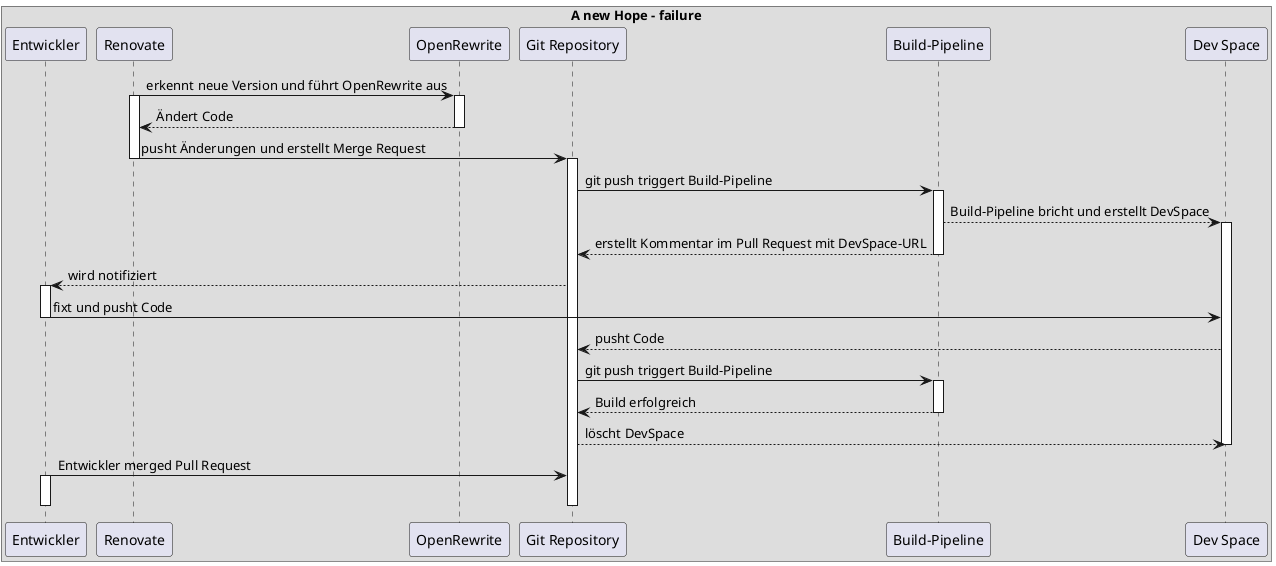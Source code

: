 @startuml
box A new Hope - failure
participant Entwickler

participant Renovate

Renovate -> OpenRewrite : erkennt neue Version und führt OpenRewrite aus
activate Renovate
activate OpenRewrite

OpenRewrite --> Renovate : Ändert Code
deactivate OpenRewrite

Renovate -> "Git Repository" : pusht Änderungen und erstellt Merge Request
deactivate Renovate
activate "Git Repository"

"Git Repository" -> "Build-Pipeline" : git push triggert Build-Pipeline
activate "Build-Pipeline"
"Build-Pipeline" --> "Dev Space" : Build-Pipeline bricht und erstellt DevSpace
activate "Dev Space"
"Build-Pipeline" --> "Git Repository" : erstellt Kommentar im Pull Request mit DevSpace-URL
deactivate "Build-Pipeline"

"Git Repository" --> Entwickler : wird notifiziert
activate Entwickler
Entwickler -> "Dev Space" : fixt und pusht Code
deactivate Entwickler

"Dev Space" --> "Git Repository" : pusht Code

"Git Repository" -> "Build-Pipeline" : git push triggert Build-Pipeline
activate "Build-Pipeline"
"Build-Pipeline" --> "Git Repository" : Build erfolgreich
deactivate "Build-Pipeline"
"Git Repository" --> "Dev Space" : löscht DevSpace
deactivate "Dev Space"

Entwickler -> "Git Repository" : Entwickler merged Pull Request
activate Entwickler
deactivate Entwickler

deactivate "Git Repository"

end box
@enduml